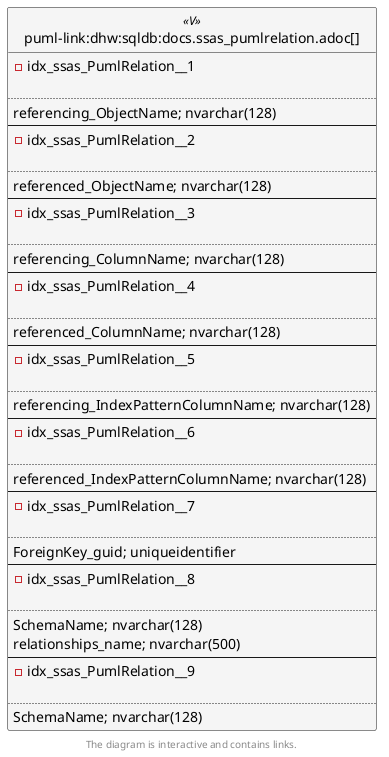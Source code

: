 @startuml
left to right direction
'top to bottom direction
hide circle
'avoide "." issues:
set namespaceSeparator none


skinparam class {
  BackgroundColor White
  BackgroundColor<<FN>> Yellow
  BackgroundColor<<FS>> Yellow
  BackgroundColor<<FT>> LightGray
  BackgroundColor<<IF>> Yellow
  BackgroundColor<<IS>> Yellow
  BackgroundColor<<P>> Aqua
  BackgroundColor<<PC>> Aqua
  BackgroundColor<<SN>> Yellow
  BackgroundColor<<SO>> SlateBlue
  BackgroundColor<<TF>> LightGray
  BackgroundColor<<TR>> Tomato
  BackgroundColor<<U>> White
  BackgroundColor<<V>> WhiteSmoke
  BackgroundColor<<X>> Aqua
  BackgroundColor<<external>> AliceBlue
}


entity "puml-link:dhw:sqldb:docs.ssas_pumlrelation.adoc[]" as docs.ssas_PumlRelation << V >> {
- idx_ssas_PumlRelation__1

..
referencing_ObjectName; nvarchar(128)
--
- idx_ssas_PumlRelation__2

..
referenced_ObjectName; nvarchar(128)
--
- idx_ssas_PumlRelation__3

..
referencing_ColumnName; nvarchar(128)
--
- idx_ssas_PumlRelation__4

..
referenced_ColumnName; nvarchar(128)
--
- idx_ssas_PumlRelation__5

..
referencing_IndexPatternColumnName; nvarchar(128)
--
- idx_ssas_PumlRelation__6

..
referenced_IndexPatternColumnName; nvarchar(128)
--
- idx_ssas_PumlRelation__7

..
ForeignKey_guid; uniqueidentifier
--
- idx_ssas_PumlRelation__8

..
SchemaName; nvarchar(128)
relationships_name; nvarchar(500)
--
- idx_ssas_PumlRelation__9

..
SchemaName; nvarchar(128)
}

footer The diagram is interactive and contains links.
@enduml

